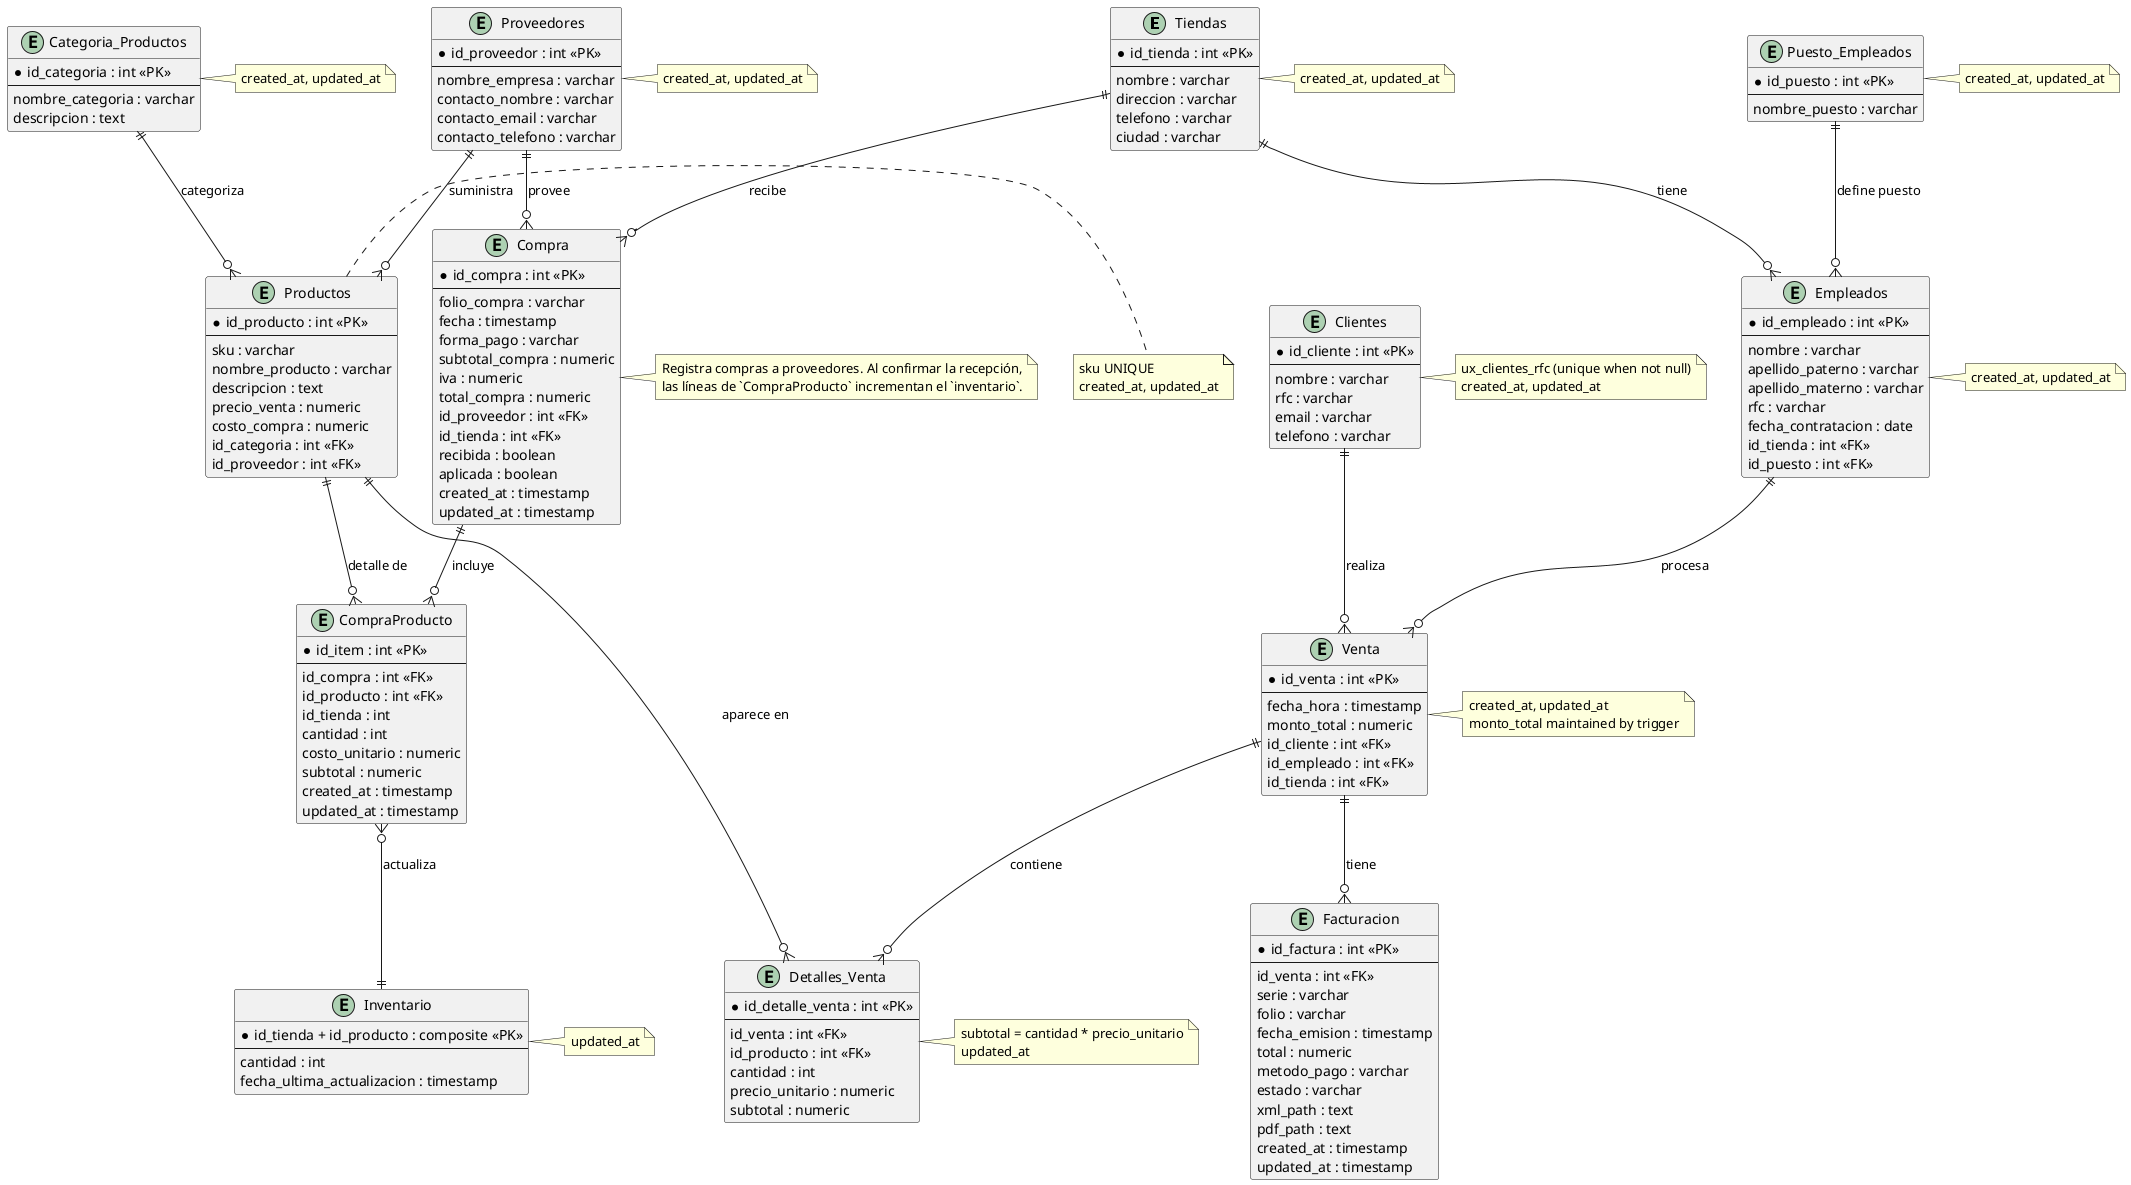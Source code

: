 @startuml modelo_logico
' Diagrama ER del modelo lógico (sistema de ventas)
' Generado/actualizado a partir de las imágenes proporcionadas

entity "Tiendas" as Tiendas {
  *id_tienda : int <<PK>>
  --
  nombre : varchar
  direccion : varchar
  telefono : varchar
  ciudad : varchar
}

note right of Tiendas
  created_at, updated_at
end note

entity "Puesto_Empleados" as Puesto {
  *id_puesto : int <<PK>>
  --
  nombre_puesto : varchar
}

note right of Puesto
  created_at, updated_at
end note

entity "Empleados" as Empleado {
  *id_empleado : int <<PK>>
  --
  nombre : varchar
  apellido_paterno : varchar
  apellido_materno : varchar
  rfc : varchar
  fecha_contratacion : date
  id_tienda : int <<FK>>
  id_puesto : int <<FK>>
}

note right of Empleado
  created_at, updated_at
end note

entity "Proveedores" as Proveedor {
  *id_proveedor : int <<PK>>
  --
  nombre_empresa : varchar
  contacto_nombre : varchar
  contacto_email : varchar
  contacto_telefono : varchar
}

note right of Proveedor
  created_at, updated_at
end note

entity "Categoria_Productos" as Categoria {
  *id_categoria : int <<PK>>
  --
  nombre_categoria : varchar
  descripcion : text
}

note right of Categoria
  created_at, updated_at
end note

entity "Productos" as Producto {
  *id_producto : int <<PK>>
  --
  sku : varchar
  nombre_producto : varchar
  descripcion : text
  precio_venta : numeric
  costo_compra : numeric
  id_categoria : int <<FK>>
  id_proveedor : int <<FK>>
}

note right of Producto
  sku UNIQUE
  created_at, updated_at
end note

entity "Inventario" as Inventario {
  *id_tienda + id_producto : composite <<PK>>
  --
  cantidad : int
  fecha_ultima_actualizacion : timestamp
}

note right of Inventario
  updated_at
end note

entity "Clientes" as Cliente {
  *id_cliente : int <<PK>>
  --
  nombre : varchar
  rfc : varchar
  email : varchar
  telefono : varchar
}

note right of Cliente
  ux_clientes_rfc (unique when not null)
  created_at, updated_at
end note

entity "Venta" as Venta {
  *id_venta : int <<PK>>
  --
  fecha_hora : timestamp
  monto_total : numeric
  id_cliente : int <<FK>>
  id_empleado : int <<FK>>
  id_tienda : int <<FK>>
}

note right of Venta
  created_at, updated_at
  monto_total maintained by trigger
end note

entity "Detalles_Venta" as Detalle {
  *id_detalle_venta : int <<PK>>
  --
  id_venta : int <<FK>>
  id_producto : int <<FK>>
  cantidad : int
  precio_unitario : numeric
  subtotal : numeric
}

note right of Detalle
  subtotal = cantidad * precio_unitario
  updated_at
end note

' Relaciones
Tiendas ||--o{ Empleado : "tiene"
Puesto ||--o{ Empleado : "define puesto"
Categoria ||--o{ Producto : "categoriza"
Proveedor ||--o{ Producto : "suministra"
Cliente ||--o{ Venta : "realiza"
Empleado ||--o{ Venta : "procesa"
Venta ||--o{ Detalle : "contiene"
Producto ||--o{ Detalle : "aparece en"

 ' --- Compras y Facturación ---
entity "Compra" as Compra {
  *id_compra : int <<PK>>
  --
  folio_compra : varchar
  fecha : timestamp
  forma_pago : varchar
  subtotal_compra : numeric
  iva : numeric
  total_compra : numeric
  id_proveedor : int <<FK>>
  id_tienda : int <<FK>>
  recibida : boolean
  aplicada : boolean
  created_at : timestamp
  updated_at : timestamp
}

entity "CompraProducto" as CompraProducto {
  *id_item : int <<PK>>
  --
  id_compra : int <<FK>>
  id_producto : int <<FK>>
  id_tienda : int
  cantidad : int
  costo_unitario : numeric
  subtotal : numeric
  created_at : timestamp
  updated_at : timestamp
}

note right of Compra
  Registra compras a proveedores. Al confirmar la recepción,
  las líneas de `CompraProducto` incrementan el `inventario`.
end note

Proveedor ||--o{ Compra : "provee"
Tiendas ||--o{ Compra : "recibe"
Compra ||--o{ CompraProducto : "incluye"
Producto ||--o{ CompraProducto : "detalle de"
CompraProducto }o--|| Inventario : "actualiza"

entity "Facturacion" as Facturacion {
  *id_factura : int <<PK>>
  --
  id_venta : int <<FK>>
  serie : varchar
  folio : varchar
  fecha_emision : timestamp
  total : numeric
  metodo_pago : varchar
  estado : varchar
  xml_path : text
  pdf_path : text
  created_at : timestamp
  updated_at : timestamp
}

Venta ||--o{ Facturacion : "tiene"

@enduml
